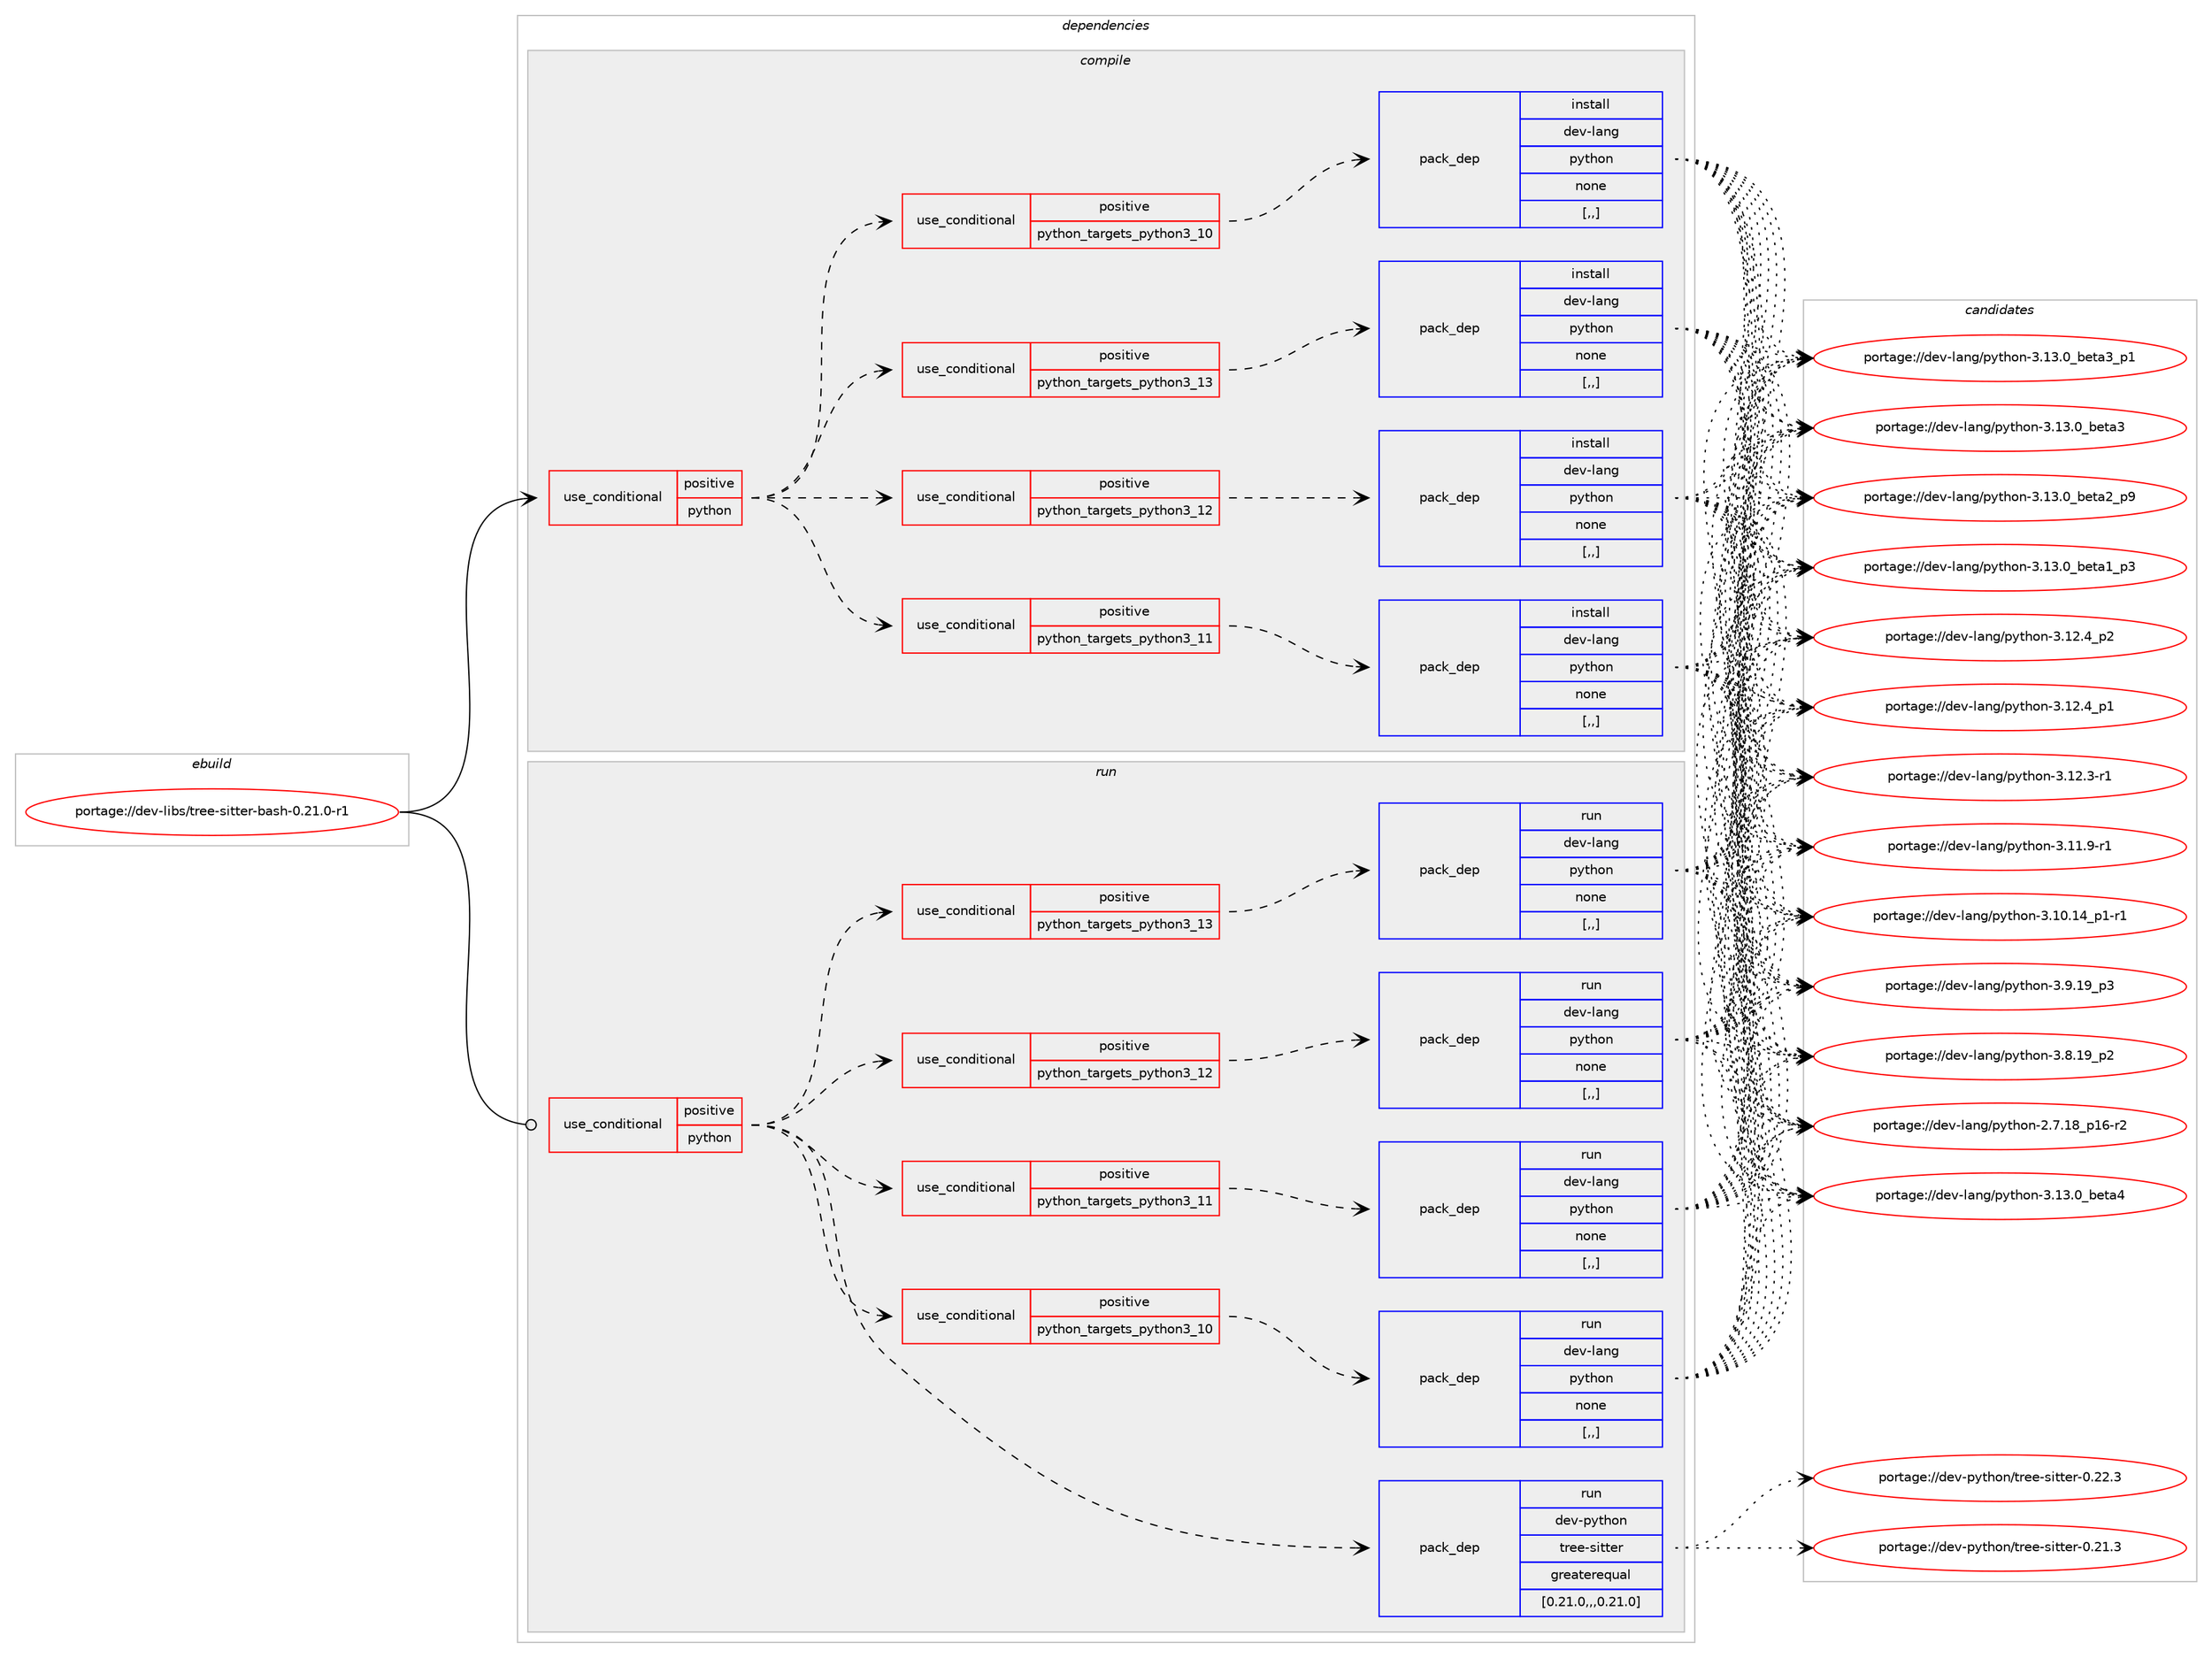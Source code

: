 digraph prolog {

# *************
# Graph options
# *************

newrank=true;
concentrate=true;
compound=true;
graph [rankdir=LR,fontname=Helvetica,fontsize=10,ranksep=1.5];#, ranksep=2.5, nodesep=0.2];
edge  [arrowhead=vee];
node  [fontname=Helvetica,fontsize=10];

# **********
# The ebuild
# **********

subgraph cluster_leftcol {
color=gray;
label=<<i>ebuild</i>>;
id [label="portage://dev-libs/tree-sitter-bash-0.21.0-r1", color=red, width=4, href="../dev-libs/tree-sitter-bash-0.21.0-r1.svg"];
}

# ****************
# The dependencies
# ****************

subgraph cluster_midcol {
color=gray;
label=<<i>dependencies</i>>;
subgraph cluster_compile {
fillcolor="#eeeeee";
style=filled;
label=<<i>compile</i>>;
subgraph cond28396 {
dependency114763 [label=<<TABLE BORDER="0" CELLBORDER="1" CELLSPACING="0" CELLPADDING="4"><TR><TD ROWSPAN="3" CELLPADDING="10">use_conditional</TD></TR><TR><TD>positive</TD></TR><TR><TD>python</TD></TR></TABLE>>, shape=none, color=red];
subgraph cond28397 {
dependency114764 [label=<<TABLE BORDER="0" CELLBORDER="1" CELLSPACING="0" CELLPADDING="4"><TR><TD ROWSPAN="3" CELLPADDING="10">use_conditional</TD></TR><TR><TD>positive</TD></TR><TR><TD>python_targets_python3_10</TD></TR></TABLE>>, shape=none, color=red];
subgraph pack85168 {
dependency114765 [label=<<TABLE BORDER="0" CELLBORDER="1" CELLSPACING="0" CELLPADDING="4" WIDTH="220"><TR><TD ROWSPAN="6" CELLPADDING="30">pack_dep</TD></TR><TR><TD WIDTH="110">install</TD></TR><TR><TD>dev-lang</TD></TR><TR><TD>python</TD></TR><TR><TD>none</TD></TR><TR><TD>[,,]</TD></TR></TABLE>>, shape=none, color=blue];
}
dependency114764:e -> dependency114765:w [weight=20,style="dashed",arrowhead="vee"];
}
dependency114763:e -> dependency114764:w [weight=20,style="dashed",arrowhead="vee"];
subgraph cond28398 {
dependency114766 [label=<<TABLE BORDER="0" CELLBORDER="1" CELLSPACING="0" CELLPADDING="4"><TR><TD ROWSPAN="3" CELLPADDING="10">use_conditional</TD></TR><TR><TD>positive</TD></TR><TR><TD>python_targets_python3_11</TD></TR></TABLE>>, shape=none, color=red];
subgraph pack85169 {
dependency114767 [label=<<TABLE BORDER="0" CELLBORDER="1" CELLSPACING="0" CELLPADDING="4" WIDTH="220"><TR><TD ROWSPAN="6" CELLPADDING="30">pack_dep</TD></TR><TR><TD WIDTH="110">install</TD></TR><TR><TD>dev-lang</TD></TR><TR><TD>python</TD></TR><TR><TD>none</TD></TR><TR><TD>[,,]</TD></TR></TABLE>>, shape=none, color=blue];
}
dependency114766:e -> dependency114767:w [weight=20,style="dashed",arrowhead="vee"];
}
dependency114763:e -> dependency114766:w [weight=20,style="dashed",arrowhead="vee"];
subgraph cond28399 {
dependency114768 [label=<<TABLE BORDER="0" CELLBORDER="1" CELLSPACING="0" CELLPADDING="4"><TR><TD ROWSPAN="3" CELLPADDING="10">use_conditional</TD></TR><TR><TD>positive</TD></TR><TR><TD>python_targets_python3_12</TD></TR></TABLE>>, shape=none, color=red];
subgraph pack85170 {
dependency114769 [label=<<TABLE BORDER="0" CELLBORDER="1" CELLSPACING="0" CELLPADDING="4" WIDTH="220"><TR><TD ROWSPAN="6" CELLPADDING="30">pack_dep</TD></TR><TR><TD WIDTH="110">install</TD></TR><TR><TD>dev-lang</TD></TR><TR><TD>python</TD></TR><TR><TD>none</TD></TR><TR><TD>[,,]</TD></TR></TABLE>>, shape=none, color=blue];
}
dependency114768:e -> dependency114769:w [weight=20,style="dashed",arrowhead="vee"];
}
dependency114763:e -> dependency114768:w [weight=20,style="dashed",arrowhead="vee"];
subgraph cond28400 {
dependency114770 [label=<<TABLE BORDER="0" CELLBORDER="1" CELLSPACING="0" CELLPADDING="4"><TR><TD ROWSPAN="3" CELLPADDING="10">use_conditional</TD></TR><TR><TD>positive</TD></TR><TR><TD>python_targets_python3_13</TD></TR></TABLE>>, shape=none, color=red];
subgraph pack85171 {
dependency114771 [label=<<TABLE BORDER="0" CELLBORDER="1" CELLSPACING="0" CELLPADDING="4" WIDTH="220"><TR><TD ROWSPAN="6" CELLPADDING="30">pack_dep</TD></TR><TR><TD WIDTH="110">install</TD></TR><TR><TD>dev-lang</TD></TR><TR><TD>python</TD></TR><TR><TD>none</TD></TR><TR><TD>[,,]</TD></TR></TABLE>>, shape=none, color=blue];
}
dependency114770:e -> dependency114771:w [weight=20,style="dashed",arrowhead="vee"];
}
dependency114763:e -> dependency114770:w [weight=20,style="dashed",arrowhead="vee"];
}
id:e -> dependency114763:w [weight=20,style="solid",arrowhead="vee"];
}
subgraph cluster_compileandrun {
fillcolor="#eeeeee";
style=filled;
label=<<i>compile and run</i>>;
}
subgraph cluster_run {
fillcolor="#eeeeee";
style=filled;
label=<<i>run</i>>;
subgraph cond28401 {
dependency114772 [label=<<TABLE BORDER="0" CELLBORDER="1" CELLSPACING="0" CELLPADDING="4"><TR><TD ROWSPAN="3" CELLPADDING="10">use_conditional</TD></TR><TR><TD>positive</TD></TR><TR><TD>python</TD></TR></TABLE>>, shape=none, color=red];
subgraph cond28402 {
dependency114773 [label=<<TABLE BORDER="0" CELLBORDER="1" CELLSPACING="0" CELLPADDING="4"><TR><TD ROWSPAN="3" CELLPADDING="10">use_conditional</TD></TR><TR><TD>positive</TD></TR><TR><TD>python_targets_python3_10</TD></TR></TABLE>>, shape=none, color=red];
subgraph pack85172 {
dependency114774 [label=<<TABLE BORDER="0" CELLBORDER="1" CELLSPACING="0" CELLPADDING="4" WIDTH="220"><TR><TD ROWSPAN="6" CELLPADDING="30">pack_dep</TD></TR><TR><TD WIDTH="110">run</TD></TR><TR><TD>dev-lang</TD></TR><TR><TD>python</TD></TR><TR><TD>none</TD></TR><TR><TD>[,,]</TD></TR></TABLE>>, shape=none, color=blue];
}
dependency114773:e -> dependency114774:w [weight=20,style="dashed",arrowhead="vee"];
}
dependency114772:e -> dependency114773:w [weight=20,style="dashed",arrowhead="vee"];
subgraph cond28403 {
dependency114775 [label=<<TABLE BORDER="0" CELLBORDER="1" CELLSPACING="0" CELLPADDING="4"><TR><TD ROWSPAN="3" CELLPADDING="10">use_conditional</TD></TR><TR><TD>positive</TD></TR><TR><TD>python_targets_python3_11</TD></TR></TABLE>>, shape=none, color=red];
subgraph pack85173 {
dependency114776 [label=<<TABLE BORDER="0" CELLBORDER="1" CELLSPACING="0" CELLPADDING="4" WIDTH="220"><TR><TD ROWSPAN="6" CELLPADDING="30">pack_dep</TD></TR><TR><TD WIDTH="110">run</TD></TR><TR><TD>dev-lang</TD></TR><TR><TD>python</TD></TR><TR><TD>none</TD></TR><TR><TD>[,,]</TD></TR></TABLE>>, shape=none, color=blue];
}
dependency114775:e -> dependency114776:w [weight=20,style="dashed",arrowhead="vee"];
}
dependency114772:e -> dependency114775:w [weight=20,style="dashed",arrowhead="vee"];
subgraph cond28404 {
dependency114777 [label=<<TABLE BORDER="0" CELLBORDER="1" CELLSPACING="0" CELLPADDING="4"><TR><TD ROWSPAN="3" CELLPADDING="10">use_conditional</TD></TR><TR><TD>positive</TD></TR><TR><TD>python_targets_python3_12</TD></TR></TABLE>>, shape=none, color=red];
subgraph pack85174 {
dependency114778 [label=<<TABLE BORDER="0" CELLBORDER="1" CELLSPACING="0" CELLPADDING="4" WIDTH="220"><TR><TD ROWSPAN="6" CELLPADDING="30">pack_dep</TD></TR><TR><TD WIDTH="110">run</TD></TR><TR><TD>dev-lang</TD></TR><TR><TD>python</TD></TR><TR><TD>none</TD></TR><TR><TD>[,,]</TD></TR></TABLE>>, shape=none, color=blue];
}
dependency114777:e -> dependency114778:w [weight=20,style="dashed",arrowhead="vee"];
}
dependency114772:e -> dependency114777:w [weight=20,style="dashed",arrowhead="vee"];
subgraph cond28405 {
dependency114779 [label=<<TABLE BORDER="0" CELLBORDER="1" CELLSPACING="0" CELLPADDING="4"><TR><TD ROWSPAN="3" CELLPADDING="10">use_conditional</TD></TR><TR><TD>positive</TD></TR><TR><TD>python_targets_python3_13</TD></TR></TABLE>>, shape=none, color=red];
subgraph pack85175 {
dependency114780 [label=<<TABLE BORDER="0" CELLBORDER="1" CELLSPACING="0" CELLPADDING="4" WIDTH="220"><TR><TD ROWSPAN="6" CELLPADDING="30">pack_dep</TD></TR><TR><TD WIDTH="110">run</TD></TR><TR><TD>dev-lang</TD></TR><TR><TD>python</TD></TR><TR><TD>none</TD></TR><TR><TD>[,,]</TD></TR></TABLE>>, shape=none, color=blue];
}
dependency114779:e -> dependency114780:w [weight=20,style="dashed",arrowhead="vee"];
}
dependency114772:e -> dependency114779:w [weight=20,style="dashed",arrowhead="vee"];
subgraph pack85176 {
dependency114781 [label=<<TABLE BORDER="0" CELLBORDER="1" CELLSPACING="0" CELLPADDING="4" WIDTH="220"><TR><TD ROWSPAN="6" CELLPADDING="30">pack_dep</TD></TR><TR><TD WIDTH="110">run</TD></TR><TR><TD>dev-python</TD></TR><TR><TD>tree-sitter</TD></TR><TR><TD>greaterequal</TD></TR><TR><TD>[0.21.0,,,0.21.0]</TD></TR></TABLE>>, shape=none, color=blue];
}
dependency114772:e -> dependency114781:w [weight=20,style="dashed",arrowhead="vee"];
}
id:e -> dependency114772:w [weight=20,style="solid",arrowhead="odot"];
}
}

# **************
# The candidates
# **************

subgraph cluster_choices {
rank=same;
color=gray;
label=<<i>candidates</i>>;

subgraph choice85168 {
color=black;
nodesep=1;
choice1001011184510897110103471121211161041111104551464951464895981011169752 [label="portage://dev-lang/python-3.13.0_beta4", color=red, width=4,href="../dev-lang/python-3.13.0_beta4.svg"];
choice10010111845108971101034711212111610411111045514649514648959810111697519511249 [label="portage://dev-lang/python-3.13.0_beta3_p1", color=red, width=4,href="../dev-lang/python-3.13.0_beta3_p1.svg"];
choice1001011184510897110103471121211161041111104551464951464895981011169751 [label="portage://dev-lang/python-3.13.0_beta3", color=red, width=4,href="../dev-lang/python-3.13.0_beta3.svg"];
choice10010111845108971101034711212111610411111045514649514648959810111697509511257 [label="portage://dev-lang/python-3.13.0_beta2_p9", color=red, width=4,href="../dev-lang/python-3.13.0_beta2_p9.svg"];
choice10010111845108971101034711212111610411111045514649514648959810111697499511251 [label="portage://dev-lang/python-3.13.0_beta1_p3", color=red, width=4,href="../dev-lang/python-3.13.0_beta1_p3.svg"];
choice100101118451089711010347112121116104111110455146495046529511250 [label="portage://dev-lang/python-3.12.4_p2", color=red, width=4,href="../dev-lang/python-3.12.4_p2.svg"];
choice100101118451089711010347112121116104111110455146495046529511249 [label="portage://dev-lang/python-3.12.4_p1", color=red, width=4,href="../dev-lang/python-3.12.4_p1.svg"];
choice100101118451089711010347112121116104111110455146495046514511449 [label="portage://dev-lang/python-3.12.3-r1", color=red, width=4,href="../dev-lang/python-3.12.3-r1.svg"];
choice100101118451089711010347112121116104111110455146494946574511449 [label="portage://dev-lang/python-3.11.9-r1", color=red, width=4,href="../dev-lang/python-3.11.9-r1.svg"];
choice100101118451089711010347112121116104111110455146494846495295112494511449 [label="portage://dev-lang/python-3.10.14_p1-r1", color=red, width=4,href="../dev-lang/python-3.10.14_p1-r1.svg"];
choice100101118451089711010347112121116104111110455146574649579511251 [label="portage://dev-lang/python-3.9.19_p3", color=red, width=4,href="../dev-lang/python-3.9.19_p3.svg"];
choice100101118451089711010347112121116104111110455146564649579511250 [label="portage://dev-lang/python-3.8.19_p2", color=red, width=4,href="../dev-lang/python-3.8.19_p2.svg"];
choice100101118451089711010347112121116104111110455046554649569511249544511450 [label="portage://dev-lang/python-2.7.18_p16-r2", color=red, width=4,href="../dev-lang/python-2.7.18_p16-r2.svg"];
dependency114765:e -> choice1001011184510897110103471121211161041111104551464951464895981011169752:w [style=dotted,weight="100"];
dependency114765:e -> choice10010111845108971101034711212111610411111045514649514648959810111697519511249:w [style=dotted,weight="100"];
dependency114765:e -> choice1001011184510897110103471121211161041111104551464951464895981011169751:w [style=dotted,weight="100"];
dependency114765:e -> choice10010111845108971101034711212111610411111045514649514648959810111697509511257:w [style=dotted,weight="100"];
dependency114765:e -> choice10010111845108971101034711212111610411111045514649514648959810111697499511251:w [style=dotted,weight="100"];
dependency114765:e -> choice100101118451089711010347112121116104111110455146495046529511250:w [style=dotted,weight="100"];
dependency114765:e -> choice100101118451089711010347112121116104111110455146495046529511249:w [style=dotted,weight="100"];
dependency114765:e -> choice100101118451089711010347112121116104111110455146495046514511449:w [style=dotted,weight="100"];
dependency114765:e -> choice100101118451089711010347112121116104111110455146494946574511449:w [style=dotted,weight="100"];
dependency114765:e -> choice100101118451089711010347112121116104111110455146494846495295112494511449:w [style=dotted,weight="100"];
dependency114765:e -> choice100101118451089711010347112121116104111110455146574649579511251:w [style=dotted,weight="100"];
dependency114765:e -> choice100101118451089711010347112121116104111110455146564649579511250:w [style=dotted,weight="100"];
dependency114765:e -> choice100101118451089711010347112121116104111110455046554649569511249544511450:w [style=dotted,weight="100"];
}
subgraph choice85169 {
color=black;
nodesep=1;
choice1001011184510897110103471121211161041111104551464951464895981011169752 [label="portage://dev-lang/python-3.13.0_beta4", color=red, width=4,href="../dev-lang/python-3.13.0_beta4.svg"];
choice10010111845108971101034711212111610411111045514649514648959810111697519511249 [label="portage://dev-lang/python-3.13.0_beta3_p1", color=red, width=4,href="../dev-lang/python-3.13.0_beta3_p1.svg"];
choice1001011184510897110103471121211161041111104551464951464895981011169751 [label="portage://dev-lang/python-3.13.0_beta3", color=red, width=4,href="../dev-lang/python-3.13.0_beta3.svg"];
choice10010111845108971101034711212111610411111045514649514648959810111697509511257 [label="portage://dev-lang/python-3.13.0_beta2_p9", color=red, width=4,href="../dev-lang/python-3.13.0_beta2_p9.svg"];
choice10010111845108971101034711212111610411111045514649514648959810111697499511251 [label="portage://dev-lang/python-3.13.0_beta1_p3", color=red, width=4,href="../dev-lang/python-3.13.0_beta1_p3.svg"];
choice100101118451089711010347112121116104111110455146495046529511250 [label="portage://dev-lang/python-3.12.4_p2", color=red, width=4,href="../dev-lang/python-3.12.4_p2.svg"];
choice100101118451089711010347112121116104111110455146495046529511249 [label="portage://dev-lang/python-3.12.4_p1", color=red, width=4,href="../dev-lang/python-3.12.4_p1.svg"];
choice100101118451089711010347112121116104111110455146495046514511449 [label="portage://dev-lang/python-3.12.3-r1", color=red, width=4,href="../dev-lang/python-3.12.3-r1.svg"];
choice100101118451089711010347112121116104111110455146494946574511449 [label="portage://dev-lang/python-3.11.9-r1", color=red, width=4,href="../dev-lang/python-3.11.9-r1.svg"];
choice100101118451089711010347112121116104111110455146494846495295112494511449 [label="portage://dev-lang/python-3.10.14_p1-r1", color=red, width=4,href="../dev-lang/python-3.10.14_p1-r1.svg"];
choice100101118451089711010347112121116104111110455146574649579511251 [label="portage://dev-lang/python-3.9.19_p3", color=red, width=4,href="../dev-lang/python-3.9.19_p3.svg"];
choice100101118451089711010347112121116104111110455146564649579511250 [label="portage://dev-lang/python-3.8.19_p2", color=red, width=4,href="../dev-lang/python-3.8.19_p2.svg"];
choice100101118451089711010347112121116104111110455046554649569511249544511450 [label="portage://dev-lang/python-2.7.18_p16-r2", color=red, width=4,href="../dev-lang/python-2.7.18_p16-r2.svg"];
dependency114767:e -> choice1001011184510897110103471121211161041111104551464951464895981011169752:w [style=dotted,weight="100"];
dependency114767:e -> choice10010111845108971101034711212111610411111045514649514648959810111697519511249:w [style=dotted,weight="100"];
dependency114767:e -> choice1001011184510897110103471121211161041111104551464951464895981011169751:w [style=dotted,weight="100"];
dependency114767:e -> choice10010111845108971101034711212111610411111045514649514648959810111697509511257:w [style=dotted,weight="100"];
dependency114767:e -> choice10010111845108971101034711212111610411111045514649514648959810111697499511251:w [style=dotted,weight="100"];
dependency114767:e -> choice100101118451089711010347112121116104111110455146495046529511250:w [style=dotted,weight="100"];
dependency114767:e -> choice100101118451089711010347112121116104111110455146495046529511249:w [style=dotted,weight="100"];
dependency114767:e -> choice100101118451089711010347112121116104111110455146495046514511449:w [style=dotted,weight="100"];
dependency114767:e -> choice100101118451089711010347112121116104111110455146494946574511449:w [style=dotted,weight="100"];
dependency114767:e -> choice100101118451089711010347112121116104111110455146494846495295112494511449:w [style=dotted,weight="100"];
dependency114767:e -> choice100101118451089711010347112121116104111110455146574649579511251:w [style=dotted,weight="100"];
dependency114767:e -> choice100101118451089711010347112121116104111110455146564649579511250:w [style=dotted,weight="100"];
dependency114767:e -> choice100101118451089711010347112121116104111110455046554649569511249544511450:w [style=dotted,weight="100"];
}
subgraph choice85170 {
color=black;
nodesep=1;
choice1001011184510897110103471121211161041111104551464951464895981011169752 [label="portage://dev-lang/python-3.13.0_beta4", color=red, width=4,href="../dev-lang/python-3.13.0_beta4.svg"];
choice10010111845108971101034711212111610411111045514649514648959810111697519511249 [label="portage://dev-lang/python-3.13.0_beta3_p1", color=red, width=4,href="../dev-lang/python-3.13.0_beta3_p1.svg"];
choice1001011184510897110103471121211161041111104551464951464895981011169751 [label="portage://dev-lang/python-3.13.0_beta3", color=red, width=4,href="../dev-lang/python-3.13.0_beta3.svg"];
choice10010111845108971101034711212111610411111045514649514648959810111697509511257 [label="portage://dev-lang/python-3.13.0_beta2_p9", color=red, width=4,href="../dev-lang/python-3.13.0_beta2_p9.svg"];
choice10010111845108971101034711212111610411111045514649514648959810111697499511251 [label="portage://dev-lang/python-3.13.0_beta1_p3", color=red, width=4,href="../dev-lang/python-3.13.0_beta1_p3.svg"];
choice100101118451089711010347112121116104111110455146495046529511250 [label="portage://dev-lang/python-3.12.4_p2", color=red, width=4,href="../dev-lang/python-3.12.4_p2.svg"];
choice100101118451089711010347112121116104111110455146495046529511249 [label="portage://dev-lang/python-3.12.4_p1", color=red, width=4,href="../dev-lang/python-3.12.4_p1.svg"];
choice100101118451089711010347112121116104111110455146495046514511449 [label="portage://dev-lang/python-3.12.3-r1", color=red, width=4,href="../dev-lang/python-3.12.3-r1.svg"];
choice100101118451089711010347112121116104111110455146494946574511449 [label="portage://dev-lang/python-3.11.9-r1", color=red, width=4,href="../dev-lang/python-3.11.9-r1.svg"];
choice100101118451089711010347112121116104111110455146494846495295112494511449 [label="portage://dev-lang/python-3.10.14_p1-r1", color=red, width=4,href="../dev-lang/python-3.10.14_p1-r1.svg"];
choice100101118451089711010347112121116104111110455146574649579511251 [label="portage://dev-lang/python-3.9.19_p3", color=red, width=4,href="../dev-lang/python-3.9.19_p3.svg"];
choice100101118451089711010347112121116104111110455146564649579511250 [label="portage://dev-lang/python-3.8.19_p2", color=red, width=4,href="../dev-lang/python-3.8.19_p2.svg"];
choice100101118451089711010347112121116104111110455046554649569511249544511450 [label="portage://dev-lang/python-2.7.18_p16-r2", color=red, width=4,href="../dev-lang/python-2.7.18_p16-r2.svg"];
dependency114769:e -> choice1001011184510897110103471121211161041111104551464951464895981011169752:w [style=dotted,weight="100"];
dependency114769:e -> choice10010111845108971101034711212111610411111045514649514648959810111697519511249:w [style=dotted,weight="100"];
dependency114769:e -> choice1001011184510897110103471121211161041111104551464951464895981011169751:w [style=dotted,weight="100"];
dependency114769:e -> choice10010111845108971101034711212111610411111045514649514648959810111697509511257:w [style=dotted,weight="100"];
dependency114769:e -> choice10010111845108971101034711212111610411111045514649514648959810111697499511251:w [style=dotted,weight="100"];
dependency114769:e -> choice100101118451089711010347112121116104111110455146495046529511250:w [style=dotted,weight="100"];
dependency114769:e -> choice100101118451089711010347112121116104111110455146495046529511249:w [style=dotted,weight="100"];
dependency114769:e -> choice100101118451089711010347112121116104111110455146495046514511449:w [style=dotted,weight="100"];
dependency114769:e -> choice100101118451089711010347112121116104111110455146494946574511449:w [style=dotted,weight="100"];
dependency114769:e -> choice100101118451089711010347112121116104111110455146494846495295112494511449:w [style=dotted,weight="100"];
dependency114769:e -> choice100101118451089711010347112121116104111110455146574649579511251:w [style=dotted,weight="100"];
dependency114769:e -> choice100101118451089711010347112121116104111110455146564649579511250:w [style=dotted,weight="100"];
dependency114769:e -> choice100101118451089711010347112121116104111110455046554649569511249544511450:w [style=dotted,weight="100"];
}
subgraph choice85171 {
color=black;
nodesep=1;
choice1001011184510897110103471121211161041111104551464951464895981011169752 [label="portage://dev-lang/python-3.13.0_beta4", color=red, width=4,href="../dev-lang/python-3.13.0_beta4.svg"];
choice10010111845108971101034711212111610411111045514649514648959810111697519511249 [label="portage://dev-lang/python-3.13.0_beta3_p1", color=red, width=4,href="../dev-lang/python-3.13.0_beta3_p1.svg"];
choice1001011184510897110103471121211161041111104551464951464895981011169751 [label="portage://dev-lang/python-3.13.0_beta3", color=red, width=4,href="../dev-lang/python-3.13.0_beta3.svg"];
choice10010111845108971101034711212111610411111045514649514648959810111697509511257 [label="portage://dev-lang/python-3.13.0_beta2_p9", color=red, width=4,href="../dev-lang/python-3.13.0_beta2_p9.svg"];
choice10010111845108971101034711212111610411111045514649514648959810111697499511251 [label="portage://dev-lang/python-3.13.0_beta1_p3", color=red, width=4,href="../dev-lang/python-3.13.0_beta1_p3.svg"];
choice100101118451089711010347112121116104111110455146495046529511250 [label="portage://dev-lang/python-3.12.4_p2", color=red, width=4,href="../dev-lang/python-3.12.4_p2.svg"];
choice100101118451089711010347112121116104111110455146495046529511249 [label="portage://dev-lang/python-3.12.4_p1", color=red, width=4,href="../dev-lang/python-3.12.4_p1.svg"];
choice100101118451089711010347112121116104111110455146495046514511449 [label="portage://dev-lang/python-3.12.3-r1", color=red, width=4,href="../dev-lang/python-3.12.3-r1.svg"];
choice100101118451089711010347112121116104111110455146494946574511449 [label="portage://dev-lang/python-3.11.9-r1", color=red, width=4,href="../dev-lang/python-3.11.9-r1.svg"];
choice100101118451089711010347112121116104111110455146494846495295112494511449 [label="portage://dev-lang/python-3.10.14_p1-r1", color=red, width=4,href="../dev-lang/python-3.10.14_p1-r1.svg"];
choice100101118451089711010347112121116104111110455146574649579511251 [label="portage://dev-lang/python-3.9.19_p3", color=red, width=4,href="../dev-lang/python-3.9.19_p3.svg"];
choice100101118451089711010347112121116104111110455146564649579511250 [label="portage://dev-lang/python-3.8.19_p2", color=red, width=4,href="../dev-lang/python-3.8.19_p2.svg"];
choice100101118451089711010347112121116104111110455046554649569511249544511450 [label="portage://dev-lang/python-2.7.18_p16-r2", color=red, width=4,href="../dev-lang/python-2.7.18_p16-r2.svg"];
dependency114771:e -> choice1001011184510897110103471121211161041111104551464951464895981011169752:w [style=dotted,weight="100"];
dependency114771:e -> choice10010111845108971101034711212111610411111045514649514648959810111697519511249:w [style=dotted,weight="100"];
dependency114771:e -> choice1001011184510897110103471121211161041111104551464951464895981011169751:w [style=dotted,weight="100"];
dependency114771:e -> choice10010111845108971101034711212111610411111045514649514648959810111697509511257:w [style=dotted,weight="100"];
dependency114771:e -> choice10010111845108971101034711212111610411111045514649514648959810111697499511251:w [style=dotted,weight="100"];
dependency114771:e -> choice100101118451089711010347112121116104111110455146495046529511250:w [style=dotted,weight="100"];
dependency114771:e -> choice100101118451089711010347112121116104111110455146495046529511249:w [style=dotted,weight="100"];
dependency114771:e -> choice100101118451089711010347112121116104111110455146495046514511449:w [style=dotted,weight="100"];
dependency114771:e -> choice100101118451089711010347112121116104111110455146494946574511449:w [style=dotted,weight="100"];
dependency114771:e -> choice100101118451089711010347112121116104111110455146494846495295112494511449:w [style=dotted,weight="100"];
dependency114771:e -> choice100101118451089711010347112121116104111110455146574649579511251:w [style=dotted,weight="100"];
dependency114771:e -> choice100101118451089711010347112121116104111110455146564649579511250:w [style=dotted,weight="100"];
dependency114771:e -> choice100101118451089711010347112121116104111110455046554649569511249544511450:w [style=dotted,weight="100"];
}
subgraph choice85172 {
color=black;
nodesep=1;
choice1001011184510897110103471121211161041111104551464951464895981011169752 [label="portage://dev-lang/python-3.13.0_beta4", color=red, width=4,href="../dev-lang/python-3.13.0_beta4.svg"];
choice10010111845108971101034711212111610411111045514649514648959810111697519511249 [label="portage://dev-lang/python-3.13.0_beta3_p1", color=red, width=4,href="../dev-lang/python-3.13.0_beta3_p1.svg"];
choice1001011184510897110103471121211161041111104551464951464895981011169751 [label="portage://dev-lang/python-3.13.0_beta3", color=red, width=4,href="../dev-lang/python-3.13.0_beta3.svg"];
choice10010111845108971101034711212111610411111045514649514648959810111697509511257 [label="portage://dev-lang/python-3.13.0_beta2_p9", color=red, width=4,href="../dev-lang/python-3.13.0_beta2_p9.svg"];
choice10010111845108971101034711212111610411111045514649514648959810111697499511251 [label="portage://dev-lang/python-3.13.0_beta1_p3", color=red, width=4,href="../dev-lang/python-3.13.0_beta1_p3.svg"];
choice100101118451089711010347112121116104111110455146495046529511250 [label="portage://dev-lang/python-3.12.4_p2", color=red, width=4,href="../dev-lang/python-3.12.4_p2.svg"];
choice100101118451089711010347112121116104111110455146495046529511249 [label="portage://dev-lang/python-3.12.4_p1", color=red, width=4,href="../dev-lang/python-3.12.4_p1.svg"];
choice100101118451089711010347112121116104111110455146495046514511449 [label="portage://dev-lang/python-3.12.3-r1", color=red, width=4,href="../dev-lang/python-3.12.3-r1.svg"];
choice100101118451089711010347112121116104111110455146494946574511449 [label="portage://dev-lang/python-3.11.9-r1", color=red, width=4,href="../dev-lang/python-3.11.9-r1.svg"];
choice100101118451089711010347112121116104111110455146494846495295112494511449 [label="portage://dev-lang/python-3.10.14_p1-r1", color=red, width=4,href="../dev-lang/python-3.10.14_p1-r1.svg"];
choice100101118451089711010347112121116104111110455146574649579511251 [label="portage://dev-lang/python-3.9.19_p3", color=red, width=4,href="../dev-lang/python-3.9.19_p3.svg"];
choice100101118451089711010347112121116104111110455146564649579511250 [label="portage://dev-lang/python-3.8.19_p2", color=red, width=4,href="../dev-lang/python-3.8.19_p2.svg"];
choice100101118451089711010347112121116104111110455046554649569511249544511450 [label="portage://dev-lang/python-2.7.18_p16-r2", color=red, width=4,href="../dev-lang/python-2.7.18_p16-r2.svg"];
dependency114774:e -> choice1001011184510897110103471121211161041111104551464951464895981011169752:w [style=dotted,weight="100"];
dependency114774:e -> choice10010111845108971101034711212111610411111045514649514648959810111697519511249:w [style=dotted,weight="100"];
dependency114774:e -> choice1001011184510897110103471121211161041111104551464951464895981011169751:w [style=dotted,weight="100"];
dependency114774:e -> choice10010111845108971101034711212111610411111045514649514648959810111697509511257:w [style=dotted,weight="100"];
dependency114774:e -> choice10010111845108971101034711212111610411111045514649514648959810111697499511251:w [style=dotted,weight="100"];
dependency114774:e -> choice100101118451089711010347112121116104111110455146495046529511250:w [style=dotted,weight="100"];
dependency114774:e -> choice100101118451089711010347112121116104111110455146495046529511249:w [style=dotted,weight="100"];
dependency114774:e -> choice100101118451089711010347112121116104111110455146495046514511449:w [style=dotted,weight="100"];
dependency114774:e -> choice100101118451089711010347112121116104111110455146494946574511449:w [style=dotted,weight="100"];
dependency114774:e -> choice100101118451089711010347112121116104111110455146494846495295112494511449:w [style=dotted,weight="100"];
dependency114774:e -> choice100101118451089711010347112121116104111110455146574649579511251:w [style=dotted,weight="100"];
dependency114774:e -> choice100101118451089711010347112121116104111110455146564649579511250:w [style=dotted,weight="100"];
dependency114774:e -> choice100101118451089711010347112121116104111110455046554649569511249544511450:w [style=dotted,weight="100"];
}
subgraph choice85173 {
color=black;
nodesep=1;
choice1001011184510897110103471121211161041111104551464951464895981011169752 [label="portage://dev-lang/python-3.13.0_beta4", color=red, width=4,href="../dev-lang/python-3.13.0_beta4.svg"];
choice10010111845108971101034711212111610411111045514649514648959810111697519511249 [label="portage://dev-lang/python-3.13.0_beta3_p1", color=red, width=4,href="../dev-lang/python-3.13.0_beta3_p1.svg"];
choice1001011184510897110103471121211161041111104551464951464895981011169751 [label="portage://dev-lang/python-3.13.0_beta3", color=red, width=4,href="../dev-lang/python-3.13.0_beta3.svg"];
choice10010111845108971101034711212111610411111045514649514648959810111697509511257 [label="portage://dev-lang/python-3.13.0_beta2_p9", color=red, width=4,href="../dev-lang/python-3.13.0_beta2_p9.svg"];
choice10010111845108971101034711212111610411111045514649514648959810111697499511251 [label="portage://dev-lang/python-3.13.0_beta1_p3", color=red, width=4,href="../dev-lang/python-3.13.0_beta1_p3.svg"];
choice100101118451089711010347112121116104111110455146495046529511250 [label="portage://dev-lang/python-3.12.4_p2", color=red, width=4,href="../dev-lang/python-3.12.4_p2.svg"];
choice100101118451089711010347112121116104111110455146495046529511249 [label="portage://dev-lang/python-3.12.4_p1", color=red, width=4,href="../dev-lang/python-3.12.4_p1.svg"];
choice100101118451089711010347112121116104111110455146495046514511449 [label="portage://dev-lang/python-3.12.3-r1", color=red, width=4,href="../dev-lang/python-3.12.3-r1.svg"];
choice100101118451089711010347112121116104111110455146494946574511449 [label="portage://dev-lang/python-3.11.9-r1", color=red, width=4,href="../dev-lang/python-3.11.9-r1.svg"];
choice100101118451089711010347112121116104111110455146494846495295112494511449 [label="portage://dev-lang/python-3.10.14_p1-r1", color=red, width=4,href="../dev-lang/python-3.10.14_p1-r1.svg"];
choice100101118451089711010347112121116104111110455146574649579511251 [label="portage://dev-lang/python-3.9.19_p3", color=red, width=4,href="../dev-lang/python-3.9.19_p3.svg"];
choice100101118451089711010347112121116104111110455146564649579511250 [label="portage://dev-lang/python-3.8.19_p2", color=red, width=4,href="../dev-lang/python-3.8.19_p2.svg"];
choice100101118451089711010347112121116104111110455046554649569511249544511450 [label="portage://dev-lang/python-2.7.18_p16-r2", color=red, width=4,href="../dev-lang/python-2.7.18_p16-r2.svg"];
dependency114776:e -> choice1001011184510897110103471121211161041111104551464951464895981011169752:w [style=dotted,weight="100"];
dependency114776:e -> choice10010111845108971101034711212111610411111045514649514648959810111697519511249:w [style=dotted,weight="100"];
dependency114776:e -> choice1001011184510897110103471121211161041111104551464951464895981011169751:w [style=dotted,weight="100"];
dependency114776:e -> choice10010111845108971101034711212111610411111045514649514648959810111697509511257:w [style=dotted,weight="100"];
dependency114776:e -> choice10010111845108971101034711212111610411111045514649514648959810111697499511251:w [style=dotted,weight="100"];
dependency114776:e -> choice100101118451089711010347112121116104111110455146495046529511250:w [style=dotted,weight="100"];
dependency114776:e -> choice100101118451089711010347112121116104111110455146495046529511249:w [style=dotted,weight="100"];
dependency114776:e -> choice100101118451089711010347112121116104111110455146495046514511449:w [style=dotted,weight="100"];
dependency114776:e -> choice100101118451089711010347112121116104111110455146494946574511449:w [style=dotted,weight="100"];
dependency114776:e -> choice100101118451089711010347112121116104111110455146494846495295112494511449:w [style=dotted,weight="100"];
dependency114776:e -> choice100101118451089711010347112121116104111110455146574649579511251:w [style=dotted,weight="100"];
dependency114776:e -> choice100101118451089711010347112121116104111110455146564649579511250:w [style=dotted,weight="100"];
dependency114776:e -> choice100101118451089711010347112121116104111110455046554649569511249544511450:w [style=dotted,weight="100"];
}
subgraph choice85174 {
color=black;
nodesep=1;
choice1001011184510897110103471121211161041111104551464951464895981011169752 [label="portage://dev-lang/python-3.13.0_beta4", color=red, width=4,href="../dev-lang/python-3.13.0_beta4.svg"];
choice10010111845108971101034711212111610411111045514649514648959810111697519511249 [label="portage://dev-lang/python-3.13.0_beta3_p1", color=red, width=4,href="../dev-lang/python-3.13.0_beta3_p1.svg"];
choice1001011184510897110103471121211161041111104551464951464895981011169751 [label="portage://dev-lang/python-3.13.0_beta3", color=red, width=4,href="../dev-lang/python-3.13.0_beta3.svg"];
choice10010111845108971101034711212111610411111045514649514648959810111697509511257 [label="portage://dev-lang/python-3.13.0_beta2_p9", color=red, width=4,href="../dev-lang/python-3.13.0_beta2_p9.svg"];
choice10010111845108971101034711212111610411111045514649514648959810111697499511251 [label="portage://dev-lang/python-3.13.0_beta1_p3", color=red, width=4,href="../dev-lang/python-3.13.0_beta1_p3.svg"];
choice100101118451089711010347112121116104111110455146495046529511250 [label="portage://dev-lang/python-3.12.4_p2", color=red, width=4,href="../dev-lang/python-3.12.4_p2.svg"];
choice100101118451089711010347112121116104111110455146495046529511249 [label="portage://dev-lang/python-3.12.4_p1", color=red, width=4,href="../dev-lang/python-3.12.4_p1.svg"];
choice100101118451089711010347112121116104111110455146495046514511449 [label="portage://dev-lang/python-3.12.3-r1", color=red, width=4,href="../dev-lang/python-3.12.3-r1.svg"];
choice100101118451089711010347112121116104111110455146494946574511449 [label="portage://dev-lang/python-3.11.9-r1", color=red, width=4,href="../dev-lang/python-3.11.9-r1.svg"];
choice100101118451089711010347112121116104111110455146494846495295112494511449 [label="portage://dev-lang/python-3.10.14_p1-r1", color=red, width=4,href="../dev-lang/python-3.10.14_p1-r1.svg"];
choice100101118451089711010347112121116104111110455146574649579511251 [label="portage://dev-lang/python-3.9.19_p3", color=red, width=4,href="../dev-lang/python-3.9.19_p3.svg"];
choice100101118451089711010347112121116104111110455146564649579511250 [label="portage://dev-lang/python-3.8.19_p2", color=red, width=4,href="../dev-lang/python-3.8.19_p2.svg"];
choice100101118451089711010347112121116104111110455046554649569511249544511450 [label="portage://dev-lang/python-2.7.18_p16-r2", color=red, width=4,href="../dev-lang/python-2.7.18_p16-r2.svg"];
dependency114778:e -> choice1001011184510897110103471121211161041111104551464951464895981011169752:w [style=dotted,weight="100"];
dependency114778:e -> choice10010111845108971101034711212111610411111045514649514648959810111697519511249:w [style=dotted,weight="100"];
dependency114778:e -> choice1001011184510897110103471121211161041111104551464951464895981011169751:w [style=dotted,weight="100"];
dependency114778:e -> choice10010111845108971101034711212111610411111045514649514648959810111697509511257:w [style=dotted,weight="100"];
dependency114778:e -> choice10010111845108971101034711212111610411111045514649514648959810111697499511251:w [style=dotted,weight="100"];
dependency114778:e -> choice100101118451089711010347112121116104111110455146495046529511250:w [style=dotted,weight="100"];
dependency114778:e -> choice100101118451089711010347112121116104111110455146495046529511249:w [style=dotted,weight="100"];
dependency114778:e -> choice100101118451089711010347112121116104111110455146495046514511449:w [style=dotted,weight="100"];
dependency114778:e -> choice100101118451089711010347112121116104111110455146494946574511449:w [style=dotted,weight="100"];
dependency114778:e -> choice100101118451089711010347112121116104111110455146494846495295112494511449:w [style=dotted,weight="100"];
dependency114778:e -> choice100101118451089711010347112121116104111110455146574649579511251:w [style=dotted,weight="100"];
dependency114778:e -> choice100101118451089711010347112121116104111110455146564649579511250:w [style=dotted,weight="100"];
dependency114778:e -> choice100101118451089711010347112121116104111110455046554649569511249544511450:w [style=dotted,weight="100"];
}
subgraph choice85175 {
color=black;
nodesep=1;
choice1001011184510897110103471121211161041111104551464951464895981011169752 [label="portage://dev-lang/python-3.13.0_beta4", color=red, width=4,href="../dev-lang/python-3.13.0_beta4.svg"];
choice10010111845108971101034711212111610411111045514649514648959810111697519511249 [label="portage://dev-lang/python-3.13.0_beta3_p1", color=red, width=4,href="../dev-lang/python-3.13.0_beta3_p1.svg"];
choice1001011184510897110103471121211161041111104551464951464895981011169751 [label="portage://dev-lang/python-3.13.0_beta3", color=red, width=4,href="../dev-lang/python-3.13.0_beta3.svg"];
choice10010111845108971101034711212111610411111045514649514648959810111697509511257 [label="portage://dev-lang/python-3.13.0_beta2_p9", color=red, width=4,href="../dev-lang/python-3.13.0_beta2_p9.svg"];
choice10010111845108971101034711212111610411111045514649514648959810111697499511251 [label="portage://dev-lang/python-3.13.0_beta1_p3", color=red, width=4,href="../dev-lang/python-3.13.0_beta1_p3.svg"];
choice100101118451089711010347112121116104111110455146495046529511250 [label="portage://dev-lang/python-3.12.4_p2", color=red, width=4,href="../dev-lang/python-3.12.4_p2.svg"];
choice100101118451089711010347112121116104111110455146495046529511249 [label="portage://dev-lang/python-3.12.4_p1", color=red, width=4,href="../dev-lang/python-3.12.4_p1.svg"];
choice100101118451089711010347112121116104111110455146495046514511449 [label="portage://dev-lang/python-3.12.3-r1", color=red, width=4,href="../dev-lang/python-3.12.3-r1.svg"];
choice100101118451089711010347112121116104111110455146494946574511449 [label="portage://dev-lang/python-3.11.9-r1", color=red, width=4,href="../dev-lang/python-3.11.9-r1.svg"];
choice100101118451089711010347112121116104111110455146494846495295112494511449 [label="portage://dev-lang/python-3.10.14_p1-r1", color=red, width=4,href="../dev-lang/python-3.10.14_p1-r1.svg"];
choice100101118451089711010347112121116104111110455146574649579511251 [label="portage://dev-lang/python-3.9.19_p3", color=red, width=4,href="../dev-lang/python-3.9.19_p3.svg"];
choice100101118451089711010347112121116104111110455146564649579511250 [label="portage://dev-lang/python-3.8.19_p2", color=red, width=4,href="../dev-lang/python-3.8.19_p2.svg"];
choice100101118451089711010347112121116104111110455046554649569511249544511450 [label="portage://dev-lang/python-2.7.18_p16-r2", color=red, width=4,href="../dev-lang/python-2.7.18_p16-r2.svg"];
dependency114780:e -> choice1001011184510897110103471121211161041111104551464951464895981011169752:w [style=dotted,weight="100"];
dependency114780:e -> choice10010111845108971101034711212111610411111045514649514648959810111697519511249:w [style=dotted,weight="100"];
dependency114780:e -> choice1001011184510897110103471121211161041111104551464951464895981011169751:w [style=dotted,weight="100"];
dependency114780:e -> choice10010111845108971101034711212111610411111045514649514648959810111697509511257:w [style=dotted,weight="100"];
dependency114780:e -> choice10010111845108971101034711212111610411111045514649514648959810111697499511251:w [style=dotted,weight="100"];
dependency114780:e -> choice100101118451089711010347112121116104111110455146495046529511250:w [style=dotted,weight="100"];
dependency114780:e -> choice100101118451089711010347112121116104111110455146495046529511249:w [style=dotted,weight="100"];
dependency114780:e -> choice100101118451089711010347112121116104111110455146495046514511449:w [style=dotted,weight="100"];
dependency114780:e -> choice100101118451089711010347112121116104111110455146494946574511449:w [style=dotted,weight="100"];
dependency114780:e -> choice100101118451089711010347112121116104111110455146494846495295112494511449:w [style=dotted,weight="100"];
dependency114780:e -> choice100101118451089711010347112121116104111110455146574649579511251:w [style=dotted,weight="100"];
dependency114780:e -> choice100101118451089711010347112121116104111110455146564649579511250:w [style=dotted,weight="100"];
dependency114780:e -> choice100101118451089711010347112121116104111110455046554649569511249544511450:w [style=dotted,weight="100"];
}
subgraph choice85176 {
color=black;
nodesep=1;
choice10010111845112121116104111110471161141011014511510511611610111445484650504651 [label="portage://dev-python/tree-sitter-0.22.3", color=red, width=4,href="../dev-python/tree-sitter-0.22.3.svg"];
choice10010111845112121116104111110471161141011014511510511611610111445484650494651 [label="portage://dev-python/tree-sitter-0.21.3", color=red, width=4,href="../dev-python/tree-sitter-0.21.3.svg"];
dependency114781:e -> choice10010111845112121116104111110471161141011014511510511611610111445484650504651:w [style=dotted,weight="100"];
dependency114781:e -> choice10010111845112121116104111110471161141011014511510511611610111445484650494651:w [style=dotted,weight="100"];
}
}

}

